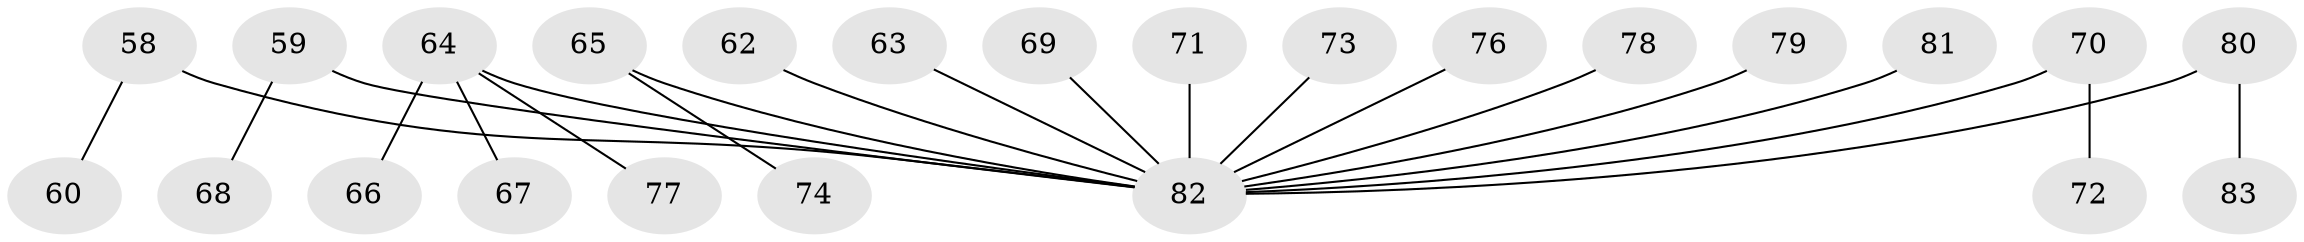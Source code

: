 // original degree distribution, {5: 0.04819277108433735, 6: 0.012048192771084338, 7: 0.012048192771084338, 4: 0.060240963855421686, 2: 0.27710843373493976, 3: 0.0963855421686747, 1: 0.4939759036144578}
// Generated by graph-tools (version 1.1) at 2025/55/03/04/25 21:55:44]
// undirected, 24 vertices, 23 edges
graph export_dot {
graph [start="1"]
  node [color=gray90,style=filled];
  58 [super="+32"];
  59 [super="+52"];
  60;
  62;
  63;
  64 [super="+54+46+43+61+47"];
  65;
  66;
  67;
  68;
  69;
  70;
  71;
  72;
  73 [super="+39"];
  74;
  76;
  77;
  78;
  79;
  80 [super="+21+75"];
  81;
  82 [super="+26+57+50+38+35+36+41+42+44+45+48+51+53+55+56"];
  83;
  58 -- 60;
  58 -- 82;
  59 -- 68;
  59 -- 82;
  62 -- 82;
  63 -- 82;
  64 -- 66;
  64 -- 67;
  64 -- 82;
  64 -- 77;
  65 -- 74;
  65 -- 82;
  69 -- 82;
  70 -- 72;
  70 -- 82;
  71 -- 82;
  73 -- 82;
  76 -- 82;
  78 -- 82;
  79 -- 82;
  80 -- 83;
  80 -- 82;
  81 -- 82;
}

